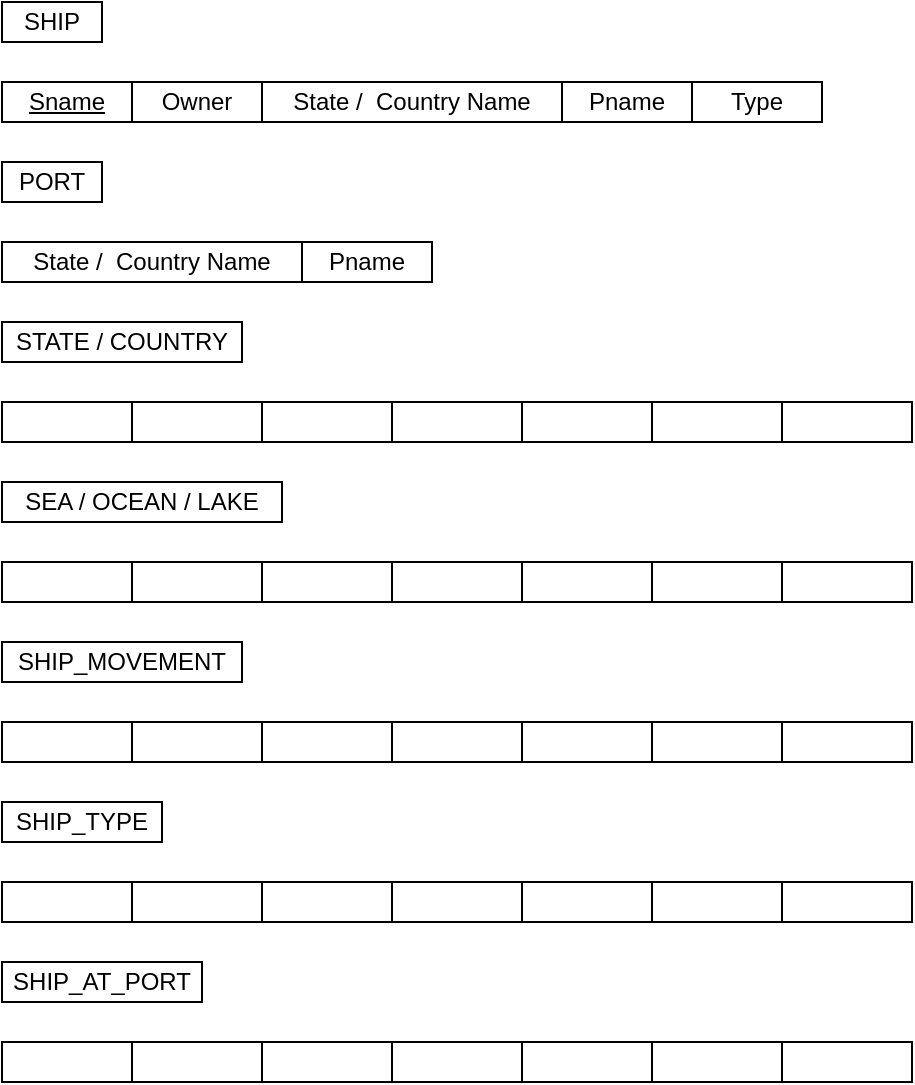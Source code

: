 <mxfile version="20.4.2" type="github">
  <diagram id="BRs-CJyWfkA4xhsf3p_j" name="Page-1">
    <mxGraphModel dx="702" dy="382" grid="1" gridSize="10" guides="1" tooltips="1" connect="1" arrows="1" fold="1" page="1" pageScale="1" pageWidth="850" pageHeight="1100" math="0" shadow="0">
      <root>
        <mxCell id="0" />
        <mxCell id="1" parent="0" />
        <mxCell id="TNJZNchaYgpPqnW8b6fj-1" value="SHIP" style="rounded=0;whiteSpace=wrap;html=1;" vertex="1" parent="1">
          <mxGeometry x="280" y="160" width="50" height="20" as="geometry" />
        </mxCell>
        <mxCell id="TNJZNchaYgpPqnW8b6fj-2" value="PORT" style="rounded=0;whiteSpace=wrap;html=1;" vertex="1" parent="1">
          <mxGeometry x="280" y="240" width="50" height="20" as="geometry" />
        </mxCell>
        <mxCell id="TNJZNchaYgpPqnW8b6fj-3" value="SEA / OCEAN / LAKE" style="rounded=0;whiteSpace=wrap;html=1;" vertex="1" parent="1">
          <mxGeometry x="280" y="400" width="140" height="20" as="geometry" />
        </mxCell>
        <mxCell id="TNJZNchaYgpPqnW8b6fj-18" value="&lt;u&gt;Sname&lt;/u&gt;" style="rounded=0;whiteSpace=wrap;html=1;" vertex="1" parent="1">
          <mxGeometry x="280" y="200" width="65" height="20" as="geometry" />
        </mxCell>
        <mxCell id="TNJZNchaYgpPqnW8b6fj-19" value="Owner" style="rounded=0;whiteSpace=wrap;html=1;" vertex="1" parent="1">
          <mxGeometry x="345" y="200" width="65" height="20" as="geometry" />
        </mxCell>
        <mxCell id="TNJZNchaYgpPqnW8b6fj-21" value="Type" style="rounded=0;whiteSpace=wrap;html=1;" vertex="1" parent="1">
          <mxGeometry x="625" y="200" width="65" height="20" as="geometry" />
        </mxCell>
        <mxCell id="TNJZNchaYgpPqnW8b6fj-22" value="Pname" style="rounded=0;whiteSpace=wrap;html=1;" vertex="1" parent="1">
          <mxGeometry x="560" y="200" width="65" height="20" as="geometry" />
        </mxCell>
        <mxCell id="TNJZNchaYgpPqnW8b6fj-25" value="State / &amp;nbsp;Country Name" style="rounded=0;whiteSpace=wrap;html=1;" vertex="1" parent="1">
          <mxGeometry x="410" y="200" width="150" height="20" as="geometry" />
        </mxCell>
        <mxCell id="TNJZNchaYgpPqnW8b6fj-34" value="" style="rounded=0;whiteSpace=wrap;html=1;" vertex="1" parent="1">
          <mxGeometry x="280" y="360" width="65" height="20" as="geometry" />
        </mxCell>
        <mxCell id="TNJZNchaYgpPqnW8b6fj-35" value="" style="rounded=0;whiteSpace=wrap;html=1;" vertex="1" parent="1">
          <mxGeometry x="345" y="360" width="65" height="20" as="geometry" />
        </mxCell>
        <mxCell id="TNJZNchaYgpPqnW8b6fj-36" value="" style="rounded=0;whiteSpace=wrap;html=1;" vertex="1" parent="1">
          <mxGeometry x="670" y="360" width="65" height="20" as="geometry" />
        </mxCell>
        <mxCell id="TNJZNchaYgpPqnW8b6fj-37" value="" style="rounded=0;whiteSpace=wrap;html=1;" vertex="1" parent="1">
          <mxGeometry x="605" y="360" width="65" height="20" as="geometry" />
        </mxCell>
        <mxCell id="TNJZNchaYgpPqnW8b6fj-38" value="" style="rounded=0;whiteSpace=wrap;html=1;" vertex="1" parent="1">
          <mxGeometry x="540" y="360" width="65" height="20" as="geometry" />
        </mxCell>
        <mxCell id="TNJZNchaYgpPqnW8b6fj-39" value="" style="rounded=0;whiteSpace=wrap;html=1;" vertex="1" parent="1">
          <mxGeometry x="410" y="360" width="65" height="20" as="geometry" />
        </mxCell>
        <mxCell id="TNJZNchaYgpPqnW8b6fj-40" value="" style="rounded=0;whiteSpace=wrap;html=1;" vertex="1" parent="1">
          <mxGeometry x="475" y="360" width="65" height="20" as="geometry" />
        </mxCell>
        <mxCell id="TNJZNchaYgpPqnW8b6fj-41" value="" style="rounded=0;whiteSpace=wrap;html=1;" vertex="1" parent="1">
          <mxGeometry x="280" y="440" width="65" height="20" as="geometry" />
        </mxCell>
        <mxCell id="TNJZNchaYgpPqnW8b6fj-42" value="" style="rounded=0;whiteSpace=wrap;html=1;" vertex="1" parent="1">
          <mxGeometry x="345" y="440" width="65" height="20" as="geometry" />
        </mxCell>
        <mxCell id="TNJZNchaYgpPqnW8b6fj-43" value="" style="rounded=0;whiteSpace=wrap;html=1;" vertex="1" parent="1">
          <mxGeometry x="670" y="440" width="65" height="20" as="geometry" />
        </mxCell>
        <mxCell id="TNJZNchaYgpPqnW8b6fj-44" value="" style="rounded=0;whiteSpace=wrap;html=1;" vertex="1" parent="1">
          <mxGeometry x="605" y="440" width="65" height="20" as="geometry" />
        </mxCell>
        <mxCell id="TNJZNchaYgpPqnW8b6fj-45" value="" style="rounded=0;whiteSpace=wrap;html=1;" vertex="1" parent="1">
          <mxGeometry x="540" y="440" width="65" height="20" as="geometry" />
        </mxCell>
        <mxCell id="TNJZNchaYgpPqnW8b6fj-46" value="" style="rounded=0;whiteSpace=wrap;html=1;" vertex="1" parent="1">
          <mxGeometry x="410" y="440" width="65" height="20" as="geometry" />
        </mxCell>
        <mxCell id="TNJZNchaYgpPqnW8b6fj-47" value="" style="rounded=0;whiteSpace=wrap;html=1;" vertex="1" parent="1">
          <mxGeometry x="475" y="440" width="65" height="20" as="geometry" />
        </mxCell>
        <mxCell id="TNJZNchaYgpPqnW8b6fj-49" value="STATE / COUNTRY" style="rounded=0;whiteSpace=wrap;html=1;" vertex="1" parent="1">
          <mxGeometry x="280" y="320" width="120" height="20" as="geometry" />
        </mxCell>
        <mxCell id="TNJZNchaYgpPqnW8b6fj-50" value="SHIP_MOVEMENT" style="rounded=0;whiteSpace=wrap;html=1;" vertex="1" parent="1">
          <mxGeometry x="280" y="480" width="120" height="20" as="geometry" />
        </mxCell>
        <mxCell id="TNJZNchaYgpPqnW8b6fj-51" value="SHIP_TYPE" style="rounded=0;whiteSpace=wrap;html=1;" vertex="1" parent="1">
          <mxGeometry x="280" y="560" width="80" height="20" as="geometry" />
        </mxCell>
        <mxCell id="TNJZNchaYgpPqnW8b6fj-53" value="SHIP_AT_PORT" style="rounded=0;whiteSpace=wrap;html=1;" vertex="1" parent="1">
          <mxGeometry x="280" y="640" width="100" height="20" as="geometry" />
        </mxCell>
        <mxCell id="TNJZNchaYgpPqnW8b6fj-55" value="" style="rounded=0;whiteSpace=wrap;html=1;" vertex="1" parent="1">
          <mxGeometry x="280" y="520" width="65" height="20" as="geometry" />
        </mxCell>
        <mxCell id="TNJZNchaYgpPqnW8b6fj-56" value="" style="rounded=0;whiteSpace=wrap;html=1;" vertex="1" parent="1">
          <mxGeometry x="345" y="520" width="65" height="20" as="geometry" />
        </mxCell>
        <mxCell id="TNJZNchaYgpPqnW8b6fj-57" value="" style="rounded=0;whiteSpace=wrap;html=1;" vertex="1" parent="1">
          <mxGeometry x="670" y="520" width="65" height="20" as="geometry" />
        </mxCell>
        <mxCell id="TNJZNchaYgpPqnW8b6fj-58" value="" style="rounded=0;whiteSpace=wrap;html=1;" vertex="1" parent="1">
          <mxGeometry x="605" y="520" width="65" height="20" as="geometry" />
        </mxCell>
        <mxCell id="TNJZNchaYgpPqnW8b6fj-59" value="" style="rounded=0;whiteSpace=wrap;html=1;" vertex="1" parent="1">
          <mxGeometry x="540" y="520" width="65" height="20" as="geometry" />
        </mxCell>
        <mxCell id="TNJZNchaYgpPqnW8b6fj-60" value="" style="rounded=0;whiteSpace=wrap;html=1;" vertex="1" parent="1">
          <mxGeometry x="410" y="520" width="65" height="20" as="geometry" />
        </mxCell>
        <mxCell id="TNJZNchaYgpPqnW8b6fj-61" value="" style="rounded=0;whiteSpace=wrap;html=1;" vertex="1" parent="1">
          <mxGeometry x="475" y="520" width="65" height="20" as="geometry" />
        </mxCell>
        <mxCell id="TNJZNchaYgpPqnW8b6fj-62" value="" style="rounded=0;whiteSpace=wrap;html=1;" vertex="1" parent="1">
          <mxGeometry x="280" y="600" width="65" height="20" as="geometry" />
        </mxCell>
        <mxCell id="TNJZNchaYgpPqnW8b6fj-63" value="" style="rounded=0;whiteSpace=wrap;html=1;" vertex="1" parent="1">
          <mxGeometry x="345" y="600" width="65" height="20" as="geometry" />
        </mxCell>
        <mxCell id="TNJZNchaYgpPqnW8b6fj-64" value="" style="rounded=0;whiteSpace=wrap;html=1;" vertex="1" parent="1">
          <mxGeometry x="670" y="600" width="65" height="20" as="geometry" />
        </mxCell>
        <mxCell id="TNJZNchaYgpPqnW8b6fj-65" value="" style="rounded=0;whiteSpace=wrap;html=1;" vertex="1" parent="1">
          <mxGeometry x="605" y="600" width="65" height="20" as="geometry" />
        </mxCell>
        <mxCell id="TNJZNchaYgpPqnW8b6fj-66" value="" style="rounded=0;whiteSpace=wrap;html=1;" vertex="1" parent="1">
          <mxGeometry x="540" y="600" width="65" height="20" as="geometry" />
        </mxCell>
        <mxCell id="TNJZNchaYgpPqnW8b6fj-67" value="" style="rounded=0;whiteSpace=wrap;html=1;" vertex="1" parent="1">
          <mxGeometry x="410" y="600" width="65" height="20" as="geometry" />
        </mxCell>
        <mxCell id="TNJZNchaYgpPqnW8b6fj-68" value="" style="rounded=0;whiteSpace=wrap;html=1;" vertex="1" parent="1">
          <mxGeometry x="475" y="600" width="65" height="20" as="geometry" />
        </mxCell>
        <mxCell id="TNJZNchaYgpPqnW8b6fj-69" value="" style="rounded=0;whiteSpace=wrap;html=1;" vertex="1" parent="1">
          <mxGeometry x="280" y="680" width="65" height="20" as="geometry" />
        </mxCell>
        <mxCell id="TNJZNchaYgpPqnW8b6fj-70" value="" style="rounded=0;whiteSpace=wrap;html=1;" vertex="1" parent="1">
          <mxGeometry x="345" y="680" width="65" height="20" as="geometry" />
        </mxCell>
        <mxCell id="TNJZNchaYgpPqnW8b6fj-71" value="" style="rounded=0;whiteSpace=wrap;html=1;" vertex="1" parent="1">
          <mxGeometry x="670" y="680" width="65" height="20" as="geometry" />
        </mxCell>
        <mxCell id="TNJZNchaYgpPqnW8b6fj-72" value="" style="rounded=0;whiteSpace=wrap;html=1;" vertex="1" parent="1">
          <mxGeometry x="605" y="680" width="65" height="20" as="geometry" />
        </mxCell>
        <mxCell id="TNJZNchaYgpPqnW8b6fj-73" value="" style="rounded=0;whiteSpace=wrap;html=1;" vertex="1" parent="1">
          <mxGeometry x="540" y="680" width="65" height="20" as="geometry" />
        </mxCell>
        <mxCell id="TNJZNchaYgpPqnW8b6fj-74" value="" style="rounded=0;whiteSpace=wrap;html=1;" vertex="1" parent="1">
          <mxGeometry x="410" y="680" width="65" height="20" as="geometry" />
        </mxCell>
        <mxCell id="TNJZNchaYgpPqnW8b6fj-75" value="" style="rounded=0;whiteSpace=wrap;html=1;" vertex="1" parent="1">
          <mxGeometry x="475" y="680" width="65" height="20" as="geometry" />
        </mxCell>
        <mxCell id="TNJZNchaYgpPqnW8b6fj-77" value="State / &amp;nbsp;Country Name" style="rounded=0;whiteSpace=wrap;html=1;" vertex="1" parent="1">
          <mxGeometry x="280" y="280" width="150" height="20" as="geometry" />
        </mxCell>
        <mxCell id="TNJZNchaYgpPqnW8b6fj-78" value="Pname" style="rounded=0;whiteSpace=wrap;html=1;" vertex="1" parent="1">
          <mxGeometry x="430" y="280" width="65" height="20" as="geometry" />
        </mxCell>
      </root>
    </mxGraphModel>
  </diagram>
</mxfile>
